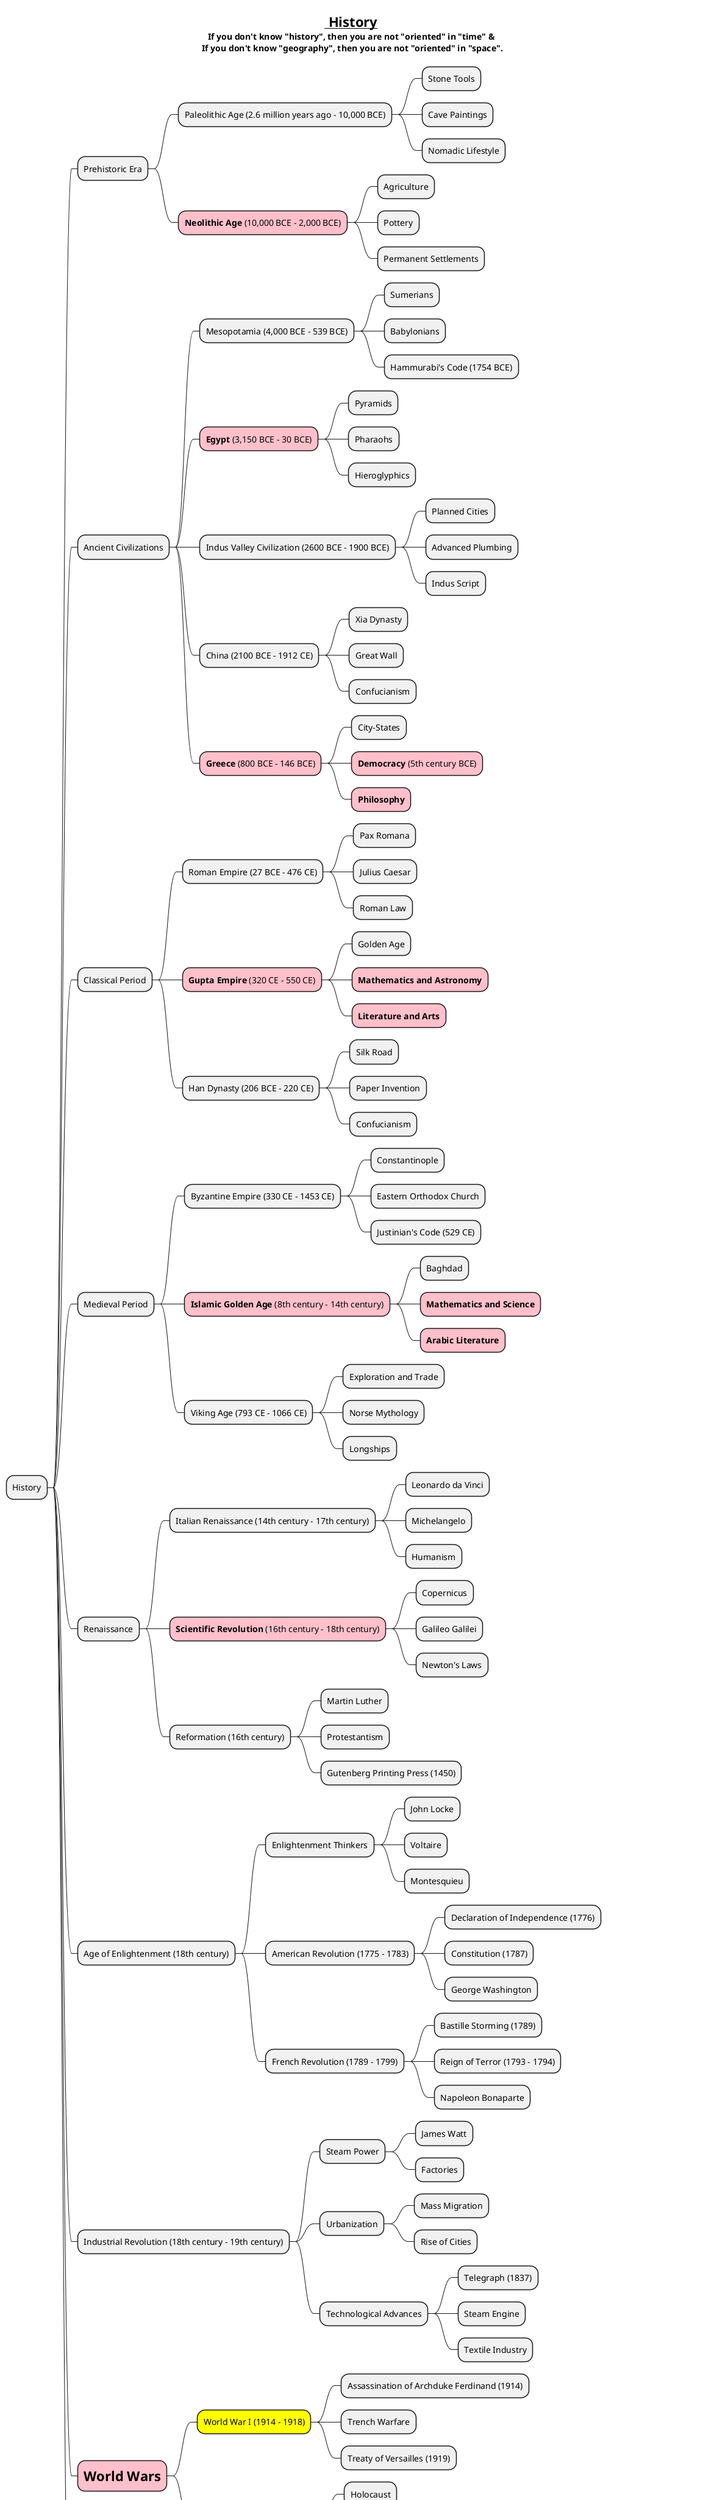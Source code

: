 @startmindmap

title =__ History__\n If you don't know "history", then you are not "oriented" in "time" & \n If you don't know "geography", then you are not "oriented" in "space".

* History
** Prehistoric Era
*** Paleolithic Age (2.6 million years ago - 10,000 BCE)
**** Stone Tools
**** Cave Paintings
**** Nomadic Lifestyle
***[#pink] **Neolithic Age** (10,000 BCE - 2,000 BCE)
**** Agriculture
**** Pottery
**** Permanent Settlements

** Ancient Civilizations
*** Mesopotamia (4,000 BCE - 539 BCE)
**** Sumerians
**** Babylonians
**** Hammurabi's Code (1754 BCE)
***[#pink] **Egypt** (3,150 BCE - 30 BCE)
**** Pyramids
**** Pharaohs
**** Hieroglyphics
*** Indus Valley Civilization (2600 BCE - 1900 BCE)
**** Planned Cities
**** Advanced Plumbing
**** Indus Script
*** China (2100 BCE - 1912 CE)
**** Xia Dynasty
**** Great Wall
**** Confucianism
***[#pink] **Greece** (800 BCE - 146 BCE)
**** City-States
****[#pink] **Democracy** (5th century BCE)
****[#pink] **Philosophy**

** Classical Period
*** Roman Empire (27 BCE - 476 CE)
**** Pax Romana
**** Julius Caesar
**** Roman Law
***[#pink] **Gupta Empire** (320 CE - 550 CE)
**** Golden Age
****[#pink] **Mathematics and Astronomy**
****[#pink] **Literature and Arts**
*** Han Dynasty (206 BCE - 220 CE)
**** Silk Road
**** Paper Invention
**** Confucianism

** Medieval Period
*** Byzantine Empire (330 CE - 1453 CE)
**** Constantinople
**** Eastern Orthodox Church
**** Justinian's Code (529 CE)
***[#pink] **Islamic Golden Age** (8th century - 14th century)
**** Baghdad
****[#pink] **Mathematics and Science**
****[#pink] **Arabic Literature**
*** Viking Age (793 CE - 1066 CE)
**** Exploration and Trade
**** Norse Mythology
**** Longships

** Renaissance
*** Italian Renaissance (14th century - 17th century)
**** Leonardo da Vinci
**** Michelangelo
**** Humanism
***[#pink] **Scientific Revolution** (16th century - 18th century)
**** Copernicus
**** Galileo Galilei
**** Newton's Laws
*** Reformation (16th century)
**** Martin Luther
**** Protestantism
**** Gutenberg Printing Press (1450)

** Age of Enlightenment (18th century)
*** Enlightenment Thinkers
**** John Locke
**** Voltaire
**** Montesquieu
*** American Revolution (1775 - 1783)
**** Declaration of Independence (1776)
**** Constitution (1787)
**** George Washington
*** French Revolution (1789 - 1799)
**** Bastille Storming (1789)
**** Reign of Terror (1793 - 1794)
**** Napoleon Bonaparte

** Industrial Revolution (18th century - 19th century)
*** Steam Power
**** James Watt
**** Factories
*** Urbanization
**** Mass Migration
**** Rise of Cities
*** Technological Advances
**** Telegraph (1837)
**** Steam Engine
**** Textile Industry

**[#pink] =**World Wars**
***[#yellow] World War I (1914 - 1918)
**** Assassination of Archduke Ferdinand (1914)
**** Trench Warfare
**** Treaty of Versailles (1919)
***[#yellow] World War II (1939 - 1945)
**** Holocaust
**** Atomic Bomb
**** United Nations (1945)

**[#pink] =Post-War Era
*** **Cold War (1947 - 1991)**
****[#pink] USA vs. USSR
*****[#pink]:**USSR:** Union of Soviet Socialist Republics, was a **transcontinental**
**country** that spanned much of **Eurasia from 1922 to 1991.**;
****[#pink] Space Race
**** Cuban Missile Crisis (1962)
***[#pink] **Decolonization**
**** African Independence Movements (1950s - 1960s)
**** Indian Independence (1947)
**** End of European Empires
***[#yellow] =**Information Age**
**** Computers
**** Internet
**** Globalization

@endmindmap
